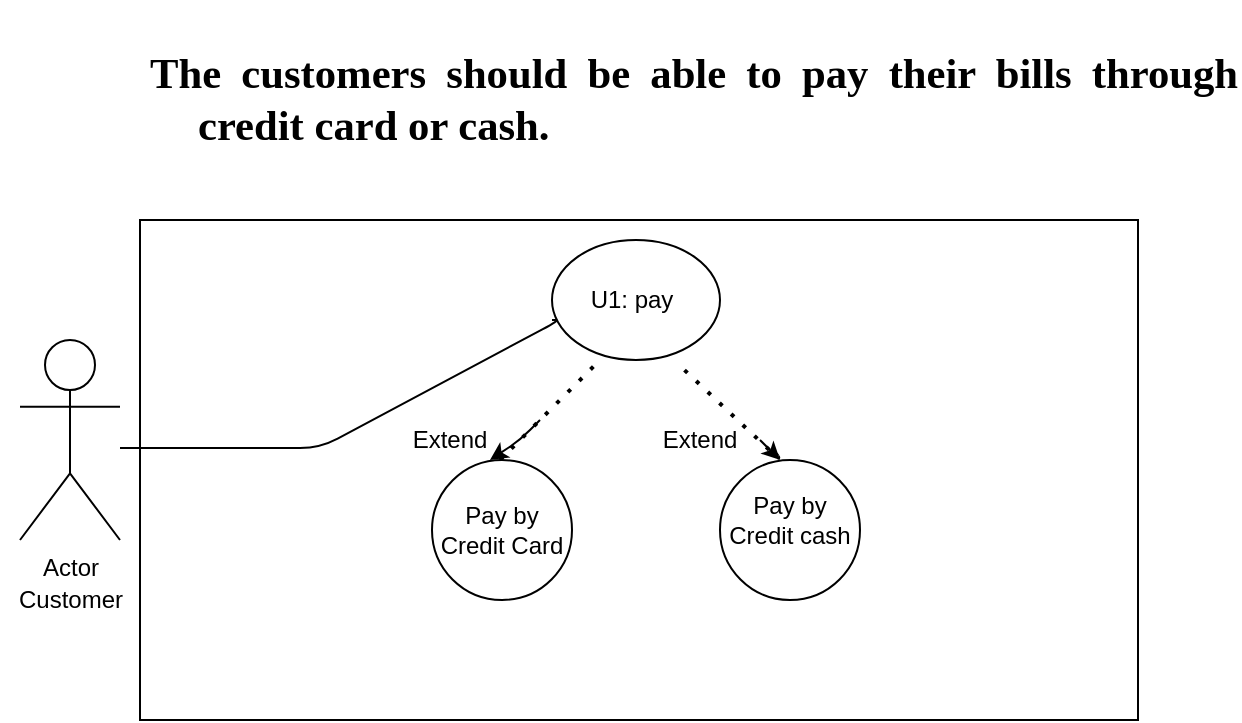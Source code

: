 <mxfile version="13.9.7" type="github">
  <diagram id="et9MhcIjCDevGPkqaGKn" name="Page-1">
    <mxGraphModel dx="868" dy="450" grid="1" gridSize="10" guides="1" tooltips="1" connect="1" arrows="1" fold="1" page="1" pageScale="1" pageWidth="827" pageHeight="1169" math="0" shadow="0">
      <root>
        <mxCell id="0" />
        <mxCell id="1" parent="0" />
        <mxCell id="blmH2qQqSrAOaY-caSB3-1" value="&lt;span style=&quot;color: rgba(0 , 0 , 0 , 0) ; font-family: monospace ; font-size: 0px&quot;&gt;%3CmxGraphModel%3E%3Croot%3E%3CmxCell%20id%3D%220%22%2F%3E%3CmxCell%20id%3D%221%22%20parent%3D%220%22%2F%3E%3CmxCell%20id%3D%222%22%20value%3D%22%22%20style%3D%22endArrow%3Dclassic%3Bhtml%3D1%3B%22%20edge%3D%221%22%20parent%3D%221%22%3E%3CmxGeometry%20width%3D%2250%22%20height%3D%2250%22%20relative%3D%221%22%20as%3D%22geometry%22%3E%3CmxPoint%20x%3D%22690%22%20y%3D%22240%22%20as%3D%22sourcePoint%22%2F%3E%3CmxPoint%20x%3D%22680%22%20y%3D%22250%22%20as%3D%22targetPoint%22%2F%3E%3C%2FmxGeometry%3E%3C%2FmxCell%3E%3C%2Froot%3E%3C%2FmxGraphModel%3E&lt;/span&gt;" style="text;html=1;strokeColor=none;fillColor=none;align=center;verticalAlign=middle;whiteSpace=wrap;rounded=0;" vertex="1" parent="1">
          <mxGeometry x="160" y="220" width="270" height="50" as="geometry" />
        </mxCell>
        <mxCell id="blmH2qQqSrAOaY-caSB3-3" value="&lt;p style=&quot;margin-top: 12.0pt ; margin-right: 0cm ; margin-bottom: 12.0pt ; margin-left: 36.0pt ; text-align: justify ; text-indent: -18.0pt ; background: white&quot;&gt;&lt;b&gt;&lt;span style=&quot;font-size: 16.0pt ; font-family: &amp;#34;calibri&amp;#34; , &amp;#34;sans-serif&amp;#34;&quot;&gt;The customers should be able to pay their bills through credit card or cash.&lt;/span&gt;&lt;/b&gt;&lt;/p&gt;" style="text;html=1;strokeColor=none;fillColor=none;align=center;verticalAlign=middle;whiteSpace=wrap;rounded=0;" vertex="1" parent="1">
          <mxGeometry x="120" y="30" width="570" height="100" as="geometry" />
        </mxCell>
        <mxCell id="blmH2qQqSrAOaY-caSB3-5" value="Actor" style="shape=umlActor;verticalLabelPosition=bottom;verticalAlign=top;html=1;outlineConnect=0;" vertex="1" parent="1">
          <mxGeometry x="80" y="200" width="50" height="100" as="geometry" />
        </mxCell>
        <mxCell id="blmH2qQqSrAOaY-caSB3-6" value="Customer" style="text;html=1;align=center;verticalAlign=middle;resizable=0;points=[];autosize=1;" vertex="1" parent="1">
          <mxGeometry x="70" y="320" width="70" height="20" as="geometry" />
        </mxCell>
        <mxCell id="blmH2qQqSrAOaY-caSB3-8" value="" style="rounded=0;whiteSpace=wrap;html=1;" vertex="1" parent="1">
          <mxGeometry x="140" y="140" width="499" height="250" as="geometry" />
        </mxCell>
        <mxCell id="blmH2qQqSrAOaY-caSB3-12" value="" style="endArrow=none;html=1;entryX=0;entryY=1;entryDx=0;entryDy=0;" edge="1" parent="1" target="blmH2qQqSrAOaY-caSB3-14">
          <mxGeometry width="50" height="50" relative="1" as="geometry">
            <mxPoint x="130" y="254" as="sourcePoint" />
            <mxPoint x="240" y="254" as="targetPoint" />
            <Array as="points">
              <mxPoint x="230" y="254" />
              <mxPoint x="350" y="190" />
            </Array>
          </mxGeometry>
        </mxCell>
        <mxCell id="blmH2qQqSrAOaY-caSB3-13" value="" style="ellipse;whiteSpace=wrap;html=1;" vertex="1" parent="1">
          <mxGeometry x="346" y="150" width="84" height="60" as="geometry" />
        </mxCell>
        <mxCell id="blmH2qQqSrAOaY-caSB3-14" value="U1: pay" style="text;html=1;strokeColor=none;fillColor=none;align=center;verticalAlign=middle;whiteSpace=wrap;rounded=0;" vertex="1" parent="1">
          <mxGeometry x="346" y="170" width="80" height="20" as="geometry" />
        </mxCell>
        <mxCell id="blmH2qQqSrAOaY-caSB3-15" value="" style="endArrow=none;dashed=1;html=1;dashPattern=1 3;strokeWidth=2;" edge="1" parent="1">
          <mxGeometry width="50" height="50" relative="1" as="geometry">
            <mxPoint x="320" y="260" as="sourcePoint" />
            <mxPoint x="370" y="210" as="targetPoint" />
          </mxGeometry>
        </mxCell>
        <mxCell id="blmH2qQqSrAOaY-caSB3-16" value="" style="endArrow=none;dashed=1;html=1;dashPattern=1 3;strokeWidth=2;entryX=0.75;entryY=1.033;entryDx=0;entryDy=0;entryPerimeter=0;exitX=0.4;exitY=-0.043;exitDx=0;exitDy=0;exitPerimeter=0;" edge="1" parent="1" source="blmH2qQqSrAOaY-caSB3-19" target="blmH2qQqSrAOaY-caSB3-13">
          <mxGeometry width="50" height="50" relative="1" as="geometry">
            <mxPoint x="450" y="240" as="sourcePoint" />
            <mxPoint x="380" y="220" as="targetPoint" />
            <Array as="points">
              <mxPoint x="460" y="260" />
            </Array>
          </mxGeometry>
        </mxCell>
        <mxCell id="blmH2qQqSrAOaY-caSB3-18" value="" style="ellipse;whiteSpace=wrap;html=1;aspect=fixed;" vertex="1" parent="1">
          <mxGeometry x="286" y="260" width="70" height="70" as="geometry" />
        </mxCell>
        <mxCell id="blmH2qQqSrAOaY-caSB3-19" value="" style="ellipse;whiteSpace=wrap;html=1;aspect=fixed;" vertex="1" parent="1">
          <mxGeometry x="430" y="260" width="70" height="70" as="geometry" />
        </mxCell>
        <mxCell id="blmH2qQqSrAOaY-caSB3-21" value="Pay by Credit cash" style="text;html=1;strokeColor=none;fillColor=none;align=center;verticalAlign=middle;whiteSpace=wrap;rounded=0;" vertex="1" parent="1">
          <mxGeometry x="430" y="280" width="70" height="20" as="geometry" />
        </mxCell>
        <mxCell id="blmH2qQqSrAOaY-caSB3-22" value="Pay by Credit Card" style="text;html=1;strokeColor=none;fillColor=none;align=center;verticalAlign=middle;whiteSpace=wrap;rounded=0;" vertex="1" parent="1">
          <mxGeometry x="286" y="285" width="70" height="20" as="geometry" />
        </mxCell>
        <mxCell id="blmH2qQqSrAOaY-caSB3-25" value="Extend" style="text;html=1;strokeColor=none;fillColor=none;align=center;verticalAlign=middle;whiteSpace=wrap;rounded=0;" vertex="1" parent="1">
          <mxGeometry x="400" y="240" width="40" height="20" as="geometry" />
        </mxCell>
        <mxCell id="blmH2qQqSrAOaY-caSB3-26" value="Extend" style="text;html=1;strokeColor=none;fillColor=none;align=center;verticalAlign=middle;whiteSpace=wrap;rounded=0;" vertex="1" parent="1">
          <mxGeometry x="275" y="240" width="40" height="20" as="geometry" />
        </mxCell>
        <mxCell id="blmH2qQqSrAOaY-caSB3-32" value="" style="endArrow=classic;html=1;" edge="1" parent="1">
          <mxGeometry width="50" height="50" relative="1" as="geometry">
            <mxPoint x="340" y="240" as="sourcePoint" />
            <mxPoint x="315" y="260" as="targetPoint" />
            <Array as="points">
              <mxPoint x="330" y="250" />
            </Array>
          </mxGeometry>
        </mxCell>
        <mxCell id="blmH2qQqSrAOaY-caSB3-34" value="" style="endArrow=classic;html=1;" edge="1" parent="1">
          <mxGeometry width="50" height="50" relative="1" as="geometry">
            <mxPoint x="450" y="250" as="sourcePoint" />
            <mxPoint x="460" y="260" as="targetPoint" />
            <Array as="points">
              <mxPoint x="450" y="250" />
            </Array>
          </mxGeometry>
        </mxCell>
      </root>
    </mxGraphModel>
  </diagram>
</mxfile>
